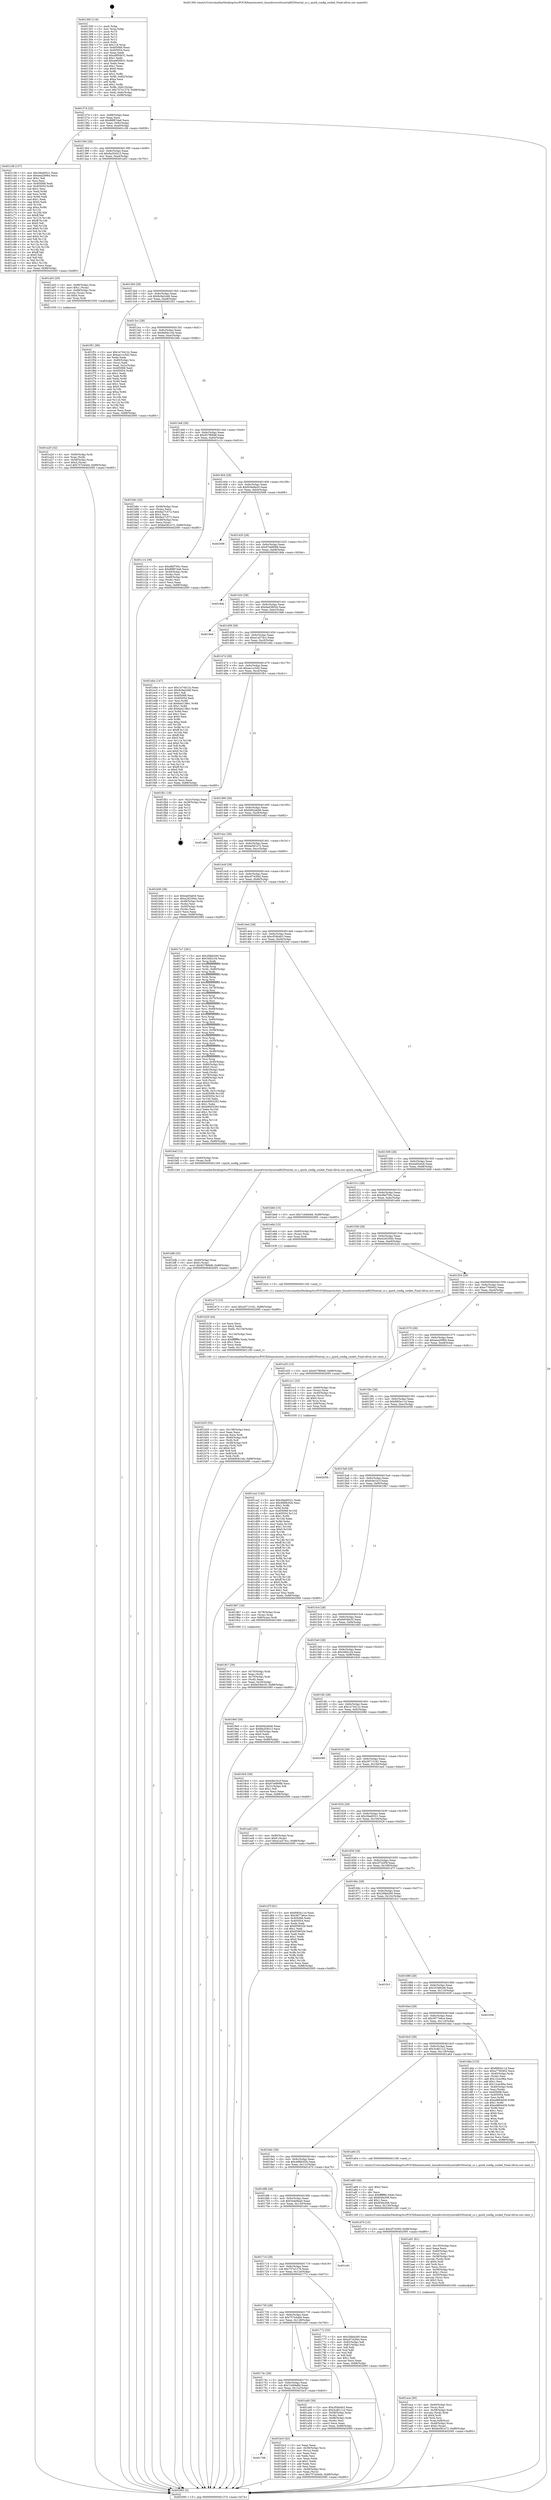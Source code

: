 digraph "0x401300" {
  label = "0x401300 (/mnt/c/Users/mathe/Desktop/tcc/POCII/binaries/extr_linuxdriversttyserial8250serial_cs.c_quirk_config_socket_Final-ollvm.out::main(0))"
  labelloc = "t"
  node[shape=record]

  Entry [label="",width=0.3,height=0.3,shape=circle,fillcolor=black,style=filled]
  "0x401374" [label="{
     0x401374 [32]\l
     | [instrs]\l
     &nbsp;&nbsp;0x401374 \<+6\>: mov -0x88(%rbp),%eax\l
     &nbsp;&nbsp;0x40137a \<+2\>: mov %eax,%ecx\l
     &nbsp;&nbsp;0x40137c \<+6\>: sub $0x88f87da6,%ecx\l
     &nbsp;&nbsp;0x401382 \<+6\>: mov %eax,-0x9c(%rbp)\l
     &nbsp;&nbsp;0x401388 \<+6\>: mov %ecx,-0xa0(%rbp)\l
     &nbsp;&nbsp;0x40138e \<+6\>: je 0000000000401c38 \<main+0x938\>\l
  }"]
  "0x401c38" [label="{
     0x401c38 [137]\l
     | [instrs]\l
     &nbsp;&nbsp;0x401c38 \<+5\>: mov $0x28ad0521,%eax\l
     &nbsp;&nbsp;0x401c3d \<+5\>: mov $0xeea20964,%ecx\l
     &nbsp;&nbsp;0x401c42 \<+2\>: mov $0x1,%dl\l
     &nbsp;&nbsp;0x401c44 \<+2\>: xor %esi,%esi\l
     &nbsp;&nbsp;0x401c46 \<+7\>: mov 0x405068,%edi\l
     &nbsp;&nbsp;0x401c4d \<+8\>: mov 0x405054,%r8d\l
     &nbsp;&nbsp;0x401c55 \<+3\>: sub $0x1,%esi\l
     &nbsp;&nbsp;0x401c58 \<+3\>: mov %edi,%r9d\l
     &nbsp;&nbsp;0x401c5b \<+3\>: add %esi,%r9d\l
     &nbsp;&nbsp;0x401c5e \<+4\>: imul %r9d,%edi\l
     &nbsp;&nbsp;0x401c62 \<+3\>: and $0x1,%edi\l
     &nbsp;&nbsp;0x401c65 \<+3\>: cmp $0x0,%edi\l
     &nbsp;&nbsp;0x401c68 \<+4\>: sete %r10b\l
     &nbsp;&nbsp;0x401c6c \<+4\>: cmp $0xa,%r8d\l
     &nbsp;&nbsp;0x401c70 \<+4\>: setl %r11b\l
     &nbsp;&nbsp;0x401c74 \<+3\>: mov %r10b,%bl\l
     &nbsp;&nbsp;0x401c77 \<+3\>: xor $0xff,%bl\l
     &nbsp;&nbsp;0x401c7a \<+3\>: mov %r11b,%r14b\l
     &nbsp;&nbsp;0x401c7d \<+4\>: xor $0xff,%r14b\l
     &nbsp;&nbsp;0x401c81 \<+3\>: xor $0x0,%dl\l
     &nbsp;&nbsp;0x401c84 \<+3\>: mov %bl,%r15b\l
     &nbsp;&nbsp;0x401c87 \<+4\>: and $0x0,%r15b\l
     &nbsp;&nbsp;0x401c8b \<+3\>: and %dl,%r10b\l
     &nbsp;&nbsp;0x401c8e \<+3\>: mov %r14b,%r12b\l
     &nbsp;&nbsp;0x401c91 \<+4\>: and $0x0,%r12b\l
     &nbsp;&nbsp;0x401c95 \<+3\>: and %dl,%r11b\l
     &nbsp;&nbsp;0x401c98 \<+3\>: or %r10b,%r15b\l
     &nbsp;&nbsp;0x401c9b \<+3\>: or %r11b,%r12b\l
     &nbsp;&nbsp;0x401c9e \<+3\>: xor %r12b,%r15b\l
     &nbsp;&nbsp;0x401ca1 \<+3\>: or %r14b,%bl\l
     &nbsp;&nbsp;0x401ca4 \<+3\>: xor $0xff,%bl\l
     &nbsp;&nbsp;0x401ca7 \<+3\>: or $0x0,%dl\l
     &nbsp;&nbsp;0x401caa \<+2\>: and %dl,%bl\l
     &nbsp;&nbsp;0x401cac \<+3\>: or %bl,%r15b\l
     &nbsp;&nbsp;0x401caf \<+4\>: test $0x1,%r15b\l
     &nbsp;&nbsp;0x401cb3 \<+3\>: cmovne %ecx,%eax\l
     &nbsp;&nbsp;0x401cb6 \<+6\>: mov %eax,-0x88(%rbp)\l
     &nbsp;&nbsp;0x401cbc \<+5\>: jmp 0000000000402095 \<main+0xd95\>\l
  }"]
  "0x401394" [label="{
     0x401394 [28]\l
     | [instrs]\l
     &nbsp;&nbsp;0x401394 \<+5\>: jmp 0000000000401399 \<main+0x99\>\l
     &nbsp;&nbsp;0x401399 \<+6\>: mov -0x9c(%rbp),%eax\l
     &nbsp;&nbsp;0x40139f \<+5\>: sub $0x8a204413,%eax\l
     &nbsp;&nbsp;0x4013a4 \<+6\>: mov %eax,-0xa4(%rbp)\l
     &nbsp;&nbsp;0x4013aa \<+6\>: je 0000000000401a03 \<main+0x703\>\l
  }"]
  Exit [label="",width=0.3,height=0.3,shape=circle,fillcolor=black,style=filled,peripheries=2]
  "0x401a03" [label="{
     0x401a03 [29]\l
     | [instrs]\l
     &nbsp;&nbsp;0x401a03 \<+4\>: mov -0x68(%rbp),%rax\l
     &nbsp;&nbsp;0x401a07 \<+6\>: movl $0x1,(%rax)\l
     &nbsp;&nbsp;0x401a0d \<+4\>: mov -0x68(%rbp),%rax\l
     &nbsp;&nbsp;0x401a11 \<+3\>: movslq (%rax),%rax\l
     &nbsp;&nbsp;0x401a14 \<+4\>: shl $0x4,%rax\l
     &nbsp;&nbsp;0x401a18 \<+3\>: mov %rax,%rdi\l
     &nbsp;&nbsp;0x401a1b \<+5\>: call 0000000000401050 \<malloc@plt\>\l
     | [calls]\l
     &nbsp;&nbsp;0x401050 \{1\} (unknown)\l
  }"]
  "0x4013b0" [label="{
     0x4013b0 [28]\l
     | [instrs]\l
     &nbsp;&nbsp;0x4013b0 \<+5\>: jmp 00000000004013b5 \<main+0xb5\>\l
     &nbsp;&nbsp;0x4013b5 \<+6\>: mov -0x9c(%rbp),%eax\l
     &nbsp;&nbsp;0x4013bb \<+5\>: sub $0x8c9a2448,%eax\l
     &nbsp;&nbsp;0x4013c0 \<+6\>: mov %eax,-0xa8(%rbp)\l
     &nbsp;&nbsp;0x4013c6 \<+6\>: je 0000000000401f51 \<main+0xc51\>\l
  }"]
  "0x401e73" [label="{
     0x401e73 [15]\l
     | [instrs]\l
     &nbsp;&nbsp;0x401e73 \<+10\>: movl $0x26713181,-0x88(%rbp)\l
     &nbsp;&nbsp;0x401e7d \<+5\>: jmp 0000000000402095 \<main+0xd95\>\l
  }"]
  "0x401f51" [label="{
     0x401f51 [96]\l
     | [instrs]\l
     &nbsp;&nbsp;0x401f51 \<+5\>: mov $0x1e74412c,%eax\l
     &nbsp;&nbsp;0x401f56 \<+5\>: mov $0xae1cc5d2,%ecx\l
     &nbsp;&nbsp;0x401f5b \<+2\>: xor %edx,%edx\l
     &nbsp;&nbsp;0x401f5d \<+4\>: mov -0x80(%rbp),%rsi\l
     &nbsp;&nbsp;0x401f61 \<+2\>: mov (%rsi),%edi\l
     &nbsp;&nbsp;0x401f63 \<+3\>: mov %edi,-0x2c(%rbp)\l
     &nbsp;&nbsp;0x401f66 \<+7\>: mov 0x405068,%edi\l
     &nbsp;&nbsp;0x401f6d \<+8\>: mov 0x405054,%r8d\l
     &nbsp;&nbsp;0x401f75 \<+3\>: sub $0x1,%edx\l
     &nbsp;&nbsp;0x401f78 \<+3\>: mov %edi,%r9d\l
     &nbsp;&nbsp;0x401f7b \<+3\>: add %edx,%r9d\l
     &nbsp;&nbsp;0x401f7e \<+4\>: imul %r9d,%edi\l
     &nbsp;&nbsp;0x401f82 \<+3\>: and $0x1,%edi\l
     &nbsp;&nbsp;0x401f85 \<+3\>: cmp $0x0,%edi\l
     &nbsp;&nbsp;0x401f88 \<+4\>: sete %r10b\l
     &nbsp;&nbsp;0x401f8c \<+4\>: cmp $0xa,%r8d\l
     &nbsp;&nbsp;0x401f90 \<+4\>: setl %r11b\l
     &nbsp;&nbsp;0x401f94 \<+3\>: mov %r10b,%bl\l
     &nbsp;&nbsp;0x401f97 \<+3\>: and %r11b,%bl\l
     &nbsp;&nbsp;0x401f9a \<+3\>: xor %r11b,%r10b\l
     &nbsp;&nbsp;0x401f9d \<+3\>: or %r10b,%bl\l
     &nbsp;&nbsp;0x401fa0 \<+3\>: test $0x1,%bl\l
     &nbsp;&nbsp;0x401fa3 \<+3\>: cmovne %ecx,%eax\l
     &nbsp;&nbsp;0x401fa6 \<+6\>: mov %eax,-0x88(%rbp)\l
     &nbsp;&nbsp;0x401fac \<+5\>: jmp 0000000000402095 \<main+0xd95\>\l
  }"]
  "0x4013cc" [label="{
     0x4013cc [28]\l
     | [instrs]\l
     &nbsp;&nbsp;0x4013cc \<+5\>: jmp 00000000004013d1 \<main+0xd1\>\l
     &nbsp;&nbsp;0x4013d1 \<+6\>: mov -0x9c(%rbp),%eax\l
     &nbsp;&nbsp;0x4013d7 \<+5\>: sub $0x8d04c1eb,%eax\l
     &nbsp;&nbsp;0x4013dc \<+6\>: mov %eax,-0xac(%rbp)\l
     &nbsp;&nbsp;0x4013e2 \<+6\>: je 0000000000401b8c \<main+0x88c\>\l
  }"]
  "0x401ce2" [label="{
     0x401ce2 [142]\l
     | [instrs]\l
     &nbsp;&nbsp;0x401ce2 \<+5\>: mov $0x28ad0521,%edx\l
     &nbsp;&nbsp;0x401ce7 \<+5\>: mov $0x4688c02b,%esi\l
     &nbsp;&nbsp;0x401cec \<+3\>: mov $0x1,%r8b\l
     &nbsp;&nbsp;0x401cef \<+3\>: xor %r9d,%r9d\l
     &nbsp;&nbsp;0x401cf2 \<+8\>: mov 0x405068,%r10d\l
     &nbsp;&nbsp;0x401cfa \<+8\>: mov 0x405054,%r11d\l
     &nbsp;&nbsp;0x401d02 \<+4\>: sub $0x1,%r9d\l
     &nbsp;&nbsp;0x401d06 \<+3\>: mov %r10d,%ebx\l
     &nbsp;&nbsp;0x401d09 \<+3\>: add %r9d,%ebx\l
     &nbsp;&nbsp;0x401d0c \<+4\>: imul %ebx,%r10d\l
     &nbsp;&nbsp;0x401d10 \<+4\>: and $0x1,%r10d\l
     &nbsp;&nbsp;0x401d14 \<+4\>: cmp $0x0,%r10d\l
     &nbsp;&nbsp;0x401d18 \<+4\>: sete %r14b\l
     &nbsp;&nbsp;0x401d1c \<+4\>: cmp $0xa,%r11d\l
     &nbsp;&nbsp;0x401d20 \<+4\>: setl %r15b\l
     &nbsp;&nbsp;0x401d24 \<+3\>: mov %r14b,%r12b\l
     &nbsp;&nbsp;0x401d27 \<+4\>: xor $0xff,%r12b\l
     &nbsp;&nbsp;0x401d2b \<+3\>: mov %r15b,%r13b\l
     &nbsp;&nbsp;0x401d2e \<+4\>: xor $0xff,%r13b\l
     &nbsp;&nbsp;0x401d32 \<+4\>: xor $0x0,%r8b\l
     &nbsp;&nbsp;0x401d36 \<+3\>: mov %r12b,%al\l
     &nbsp;&nbsp;0x401d39 \<+2\>: and $0x0,%al\l
     &nbsp;&nbsp;0x401d3b \<+3\>: and %r8b,%r14b\l
     &nbsp;&nbsp;0x401d3e \<+3\>: mov %r13b,%cl\l
     &nbsp;&nbsp;0x401d41 \<+3\>: and $0x0,%cl\l
     &nbsp;&nbsp;0x401d44 \<+3\>: and %r8b,%r15b\l
     &nbsp;&nbsp;0x401d47 \<+3\>: or %r14b,%al\l
     &nbsp;&nbsp;0x401d4a \<+3\>: or %r15b,%cl\l
     &nbsp;&nbsp;0x401d4d \<+2\>: xor %cl,%al\l
     &nbsp;&nbsp;0x401d4f \<+3\>: or %r13b,%r12b\l
     &nbsp;&nbsp;0x401d52 \<+4\>: xor $0xff,%r12b\l
     &nbsp;&nbsp;0x401d56 \<+4\>: or $0x0,%r8b\l
     &nbsp;&nbsp;0x401d5a \<+3\>: and %r8b,%r12b\l
     &nbsp;&nbsp;0x401d5d \<+3\>: or %r12b,%al\l
     &nbsp;&nbsp;0x401d60 \<+2\>: test $0x1,%al\l
     &nbsp;&nbsp;0x401d62 \<+3\>: cmovne %esi,%edx\l
     &nbsp;&nbsp;0x401d65 \<+6\>: mov %edx,-0x88(%rbp)\l
     &nbsp;&nbsp;0x401d6b \<+5\>: jmp 0000000000402095 \<main+0xd95\>\l
  }"]
  "0x401b8c" [label="{
     0x401b8c [42]\l
     | [instrs]\l
     &nbsp;&nbsp;0x401b8c \<+4\>: mov -0x48(%rbp),%rax\l
     &nbsp;&nbsp;0x401b90 \<+2\>: mov (%rax),%ecx\l
     &nbsp;&nbsp;0x401b92 \<+6\>: sub $0x8a27c572,%ecx\l
     &nbsp;&nbsp;0x401b98 \<+3\>: add $0x1,%ecx\l
     &nbsp;&nbsp;0x401b9b \<+6\>: add $0x8a27c572,%ecx\l
     &nbsp;&nbsp;0x401ba1 \<+4\>: mov -0x48(%rbp),%rax\l
     &nbsp;&nbsp;0x401ba5 \<+2\>: mov %ecx,(%rax)\l
     &nbsp;&nbsp;0x401ba7 \<+10\>: movl $0xbe581e72,-0x88(%rbp)\l
     &nbsp;&nbsp;0x401bb1 \<+5\>: jmp 0000000000402095 \<main+0xd95\>\l
  }"]
  "0x4013e8" [label="{
     0x4013e8 [28]\l
     | [instrs]\l
     &nbsp;&nbsp;0x4013e8 \<+5\>: jmp 00000000004013ed \<main+0xed\>\l
     &nbsp;&nbsp;0x4013ed \<+6\>: mov -0x9c(%rbp),%eax\l
     &nbsp;&nbsp;0x4013f3 \<+5\>: sub $0x927f68d8,%eax\l
     &nbsp;&nbsp;0x4013f8 \<+6\>: mov %eax,-0xb0(%rbp)\l
     &nbsp;&nbsp;0x4013fe \<+6\>: je 0000000000401c14 \<main+0x914\>\l
  }"]
  "0x401bfb" [label="{
     0x401bfb [25]\l
     | [instrs]\l
     &nbsp;&nbsp;0x401bfb \<+4\>: mov -0x40(%rbp),%rax\l
     &nbsp;&nbsp;0x401bff \<+6\>: movl $0x0,(%rax)\l
     &nbsp;&nbsp;0x401c05 \<+10\>: movl $0x927f68d8,-0x88(%rbp)\l
     &nbsp;&nbsp;0x401c0f \<+5\>: jmp 0000000000402095 \<main+0xd95\>\l
  }"]
  "0x401c14" [label="{
     0x401c14 [36]\l
     | [instrs]\l
     &nbsp;&nbsp;0x401c14 \<+5\>: mov $0xdfef700c,%eax\l
     &nbsp;&nbsp;0x401c19 \<+5\>: mov $0x88f87da6,%ecx\l
     &nbsp;&nbsp;0x401c1e \<+4\>: mov -0x40(%rbp),%rdx\l
     &nbsp;&nbsp;0x401c22 \<+2\>: mov (%rdx),%esi\l
     &nbsp;&nbsp;0x401c24 \<+4\>: mov -0x68(%rbp),%rdx\l
     &nbsp;&nbsp;0x401c28 \<+2\>: cmp (%rdx),%esi\l
     &nbsp;&nbsp;0x401c2a \<+3\>: cmovl %ecx,%eax\l
     &nbsp;&nbsp;0x401c2d \<+6\>: mov %eax,-0x88(%rbp)\l
     &nbsp;&nbsp;0x401c33 \<+5\>: jmp 0000000000402095 \<main+0xd95\>\l
  }"]
  "0x401404" [label="{
     0x401404 [28]\l
     | [instrs]\l
     &nbsp;&nbsp;0x401404 \<+5\>: jmp 0000000000401409 \<main+0x109\>\l
     &nbsp;&nbsp;0x401409 \<+6\>: mov -0x9c(%rbp),%eax\l
     &nbsp;&nbsp;0x40140f \<+5\>: sub $0x934e8a20,%eax\l
     &nbsp;&nbsp;0x401414 \<+6\>: mov %eax,-0xb4(%rbp)\l
     &nbsp;&nbsp;0x40141a \<+6\>: je 0000000000402008 \<main+0xd08\>\l
  }"]
  "0x401768" [label="{
     0x401768\l
  }", style=dashed]
  "0x402008" [label="{
     0x402008\l
  }", style=dashed]
  "0x401420" [label="{
     0x401420 [28]\l
     | [instrs]\l
     &nbsp;&nbsp;0x401420 \<+5\>: jmp 0000000000401425 \<main+0x125\>\l
     &nbsp;&nbsp;0x401425 \<+6\>: mov -0x9c(%rbp),%eax\l
     &nbsp;&nbsp;0x40142b \<+5\>: sub $0x97e68088,%eax\l
     &nbsp;&nbsp;0x401430 \<+6\>: mov %eax,-0xb8(%rbp)\l
     &nbsp;&nbsp;0x401436 \<+6\>: je 00000000004018de \<main+0x5de\>\l
  }"]
  "0x401bc5" [label="{
     0x401bc5 [42]\l
     | [instrs]\l
     &nbsp;&nbsp;0x401bc5 \<+2\>: xor %eax,%eax\l
     &nbsp;&nbsp;0x401bc7 \<+4\>: mov -0x58(%rbp),%rcx\l
     &nbsp;&nbsp;0x401bcb \<+2\>: mov (%rcx),%edx\l
     &nbsp;&nbsp;0x401bcd \<+2\>: mov %eax,%esi\l
     &nbsp;&nbsp;0x401bcf \<+2\>: sub %edx,%esi\l
     &nbsp;&nbsp;0x401bd1 \<+2\>: mov %eax,%edx\l
     &nbsp;&nbsp;0x401bd3 \<+3\>: sub $0x1,%edx\l
     &nbsp;&nbsp;0x401bd6 \<+2\>: add %edx,%esi\l
     &nbsp;&nbsp;0x401bd8 \<+2\>: sub %esi,%eax\l
     &nbsp;&nbsp;0x401bda \<+4\>: mov -0x58(%rbp),%rcx\l
     &nbsp;&nbsp;0x401bde \<+2\>: mov %eax,(%rcx)\l
     &nbsp;&nbsp;0x401be0 \<+10\>: movl $0x757e44d4,-0x88(%rbp)\l
     &nbsp;&nbsp;0x401bea \<+5\>: jmp 0000000000402095 \<main+0xd95\>\l
  }"]
  "0x4018de" [label="{
     0x4018de\l
  }", style=dashed]
  "0x40143c" [label="{
     0x40143c [28]\l
     | [instrs]\l
     &nbsp;&nbsp;0x40143c \<+5\>: jmp 0000000000401441 \<main+0x141\>\l
     &nbsp;&nbsp;0x401441 \<+6\>: mov -0x9c(%rbp),%eax\l
     &nbsp;&nbsp;0x401447 \<+5\>: sub $0x9ad3802b,%eax\l
     &nbsp;&nbsp;0x40144c \<+6\>: mov %eax,-0xbc(%rbp)\l
     &nbsp;&nbsp;0x401452 \<+6\>: je 00000000004019a8 \<main+0x6a8\>\l
  }"]
  "0x401b55" [label="{
     0x401b55 [55]\l
     | [instrs]\l
     &nbsp;&nbsp;0x401b55 \<+6\>: mov -0x138(%rbp),%ecx\l
     &nbsp;&nbsp;0x401b5b \<+3\>: imul %eax,%ecx\l
     &nbsp;&nbsp;0x401b5e \<+3\>: movslq %ecx,%rdi\l
     &nbsp;&nbsp;0x401b61 \<+4\>: mov -0x60(%rbp),%r8\l
     &nbsp;&nbsp;0x401b65 \<+3\>: mov (%r8),%r8\l
     &nbsp;&nbsp;0x401b68 \<+4\>: mov -0x58(%rbp),%r9\l
     &nbsp;&nbsp;0x401b6c \<+3\>: movslq (%r9),%r9\l
     &nbsp;&nbsp;0x401b6f \<+4\>: shl $0x4,%r9\l
     &nbsp;&nbsp;0x401b73 \<+3\>: add %r9,%r8\l
     &nbsp;&nbsp;0x401b76 \<+4\>: mov 0x8(%r8),%r8\l
     &nbsp;&nbsp;0x401b7a \<+3\>: mov %rdi,(%r8)\l
     &nbsp;&nbsp;0x401b7d \<+10\>: movl $0x8d04c1eb,-0x88(%rbp)\l
     &nbsp;&nbsp;0x401b87 \<+5\>: jmp 0000000000402095 \<main+0xd95\>\l
  }"]
  "0x4019a8" [label="{
     0x4019a8\l
  }", style=dashed]
  "0x401458" [label="{
     0x401458 [28]\l
     | [instrs]\l
     &nbsp;&nbsp;0x401458 \<+5\>: jmp 000000000040145d \<main+0x15d\>\l
     &nbsp;&nbsp;0x40145d \<+6\>: mov -0x9c(%rbp),%eax\l
     &nbsp;&nbsp;0x401463 \<+5\>: sub $0xa1a574cc,%eax\l
     &nbsp;&nbsp;0x401468 \<+6\>: mov %eax,-0xc0(%rbp)\l
     &nbsp;&nbsp;0x40146e \<+6\>: je 0000000000401ebe \<main+0xbbe\>\l
  }"]
  "0x401b29" [label="{
     0x401b29 [44]\l
     | [instrs]\l
     &nbsp;&nbsp;0x401b29 \<+2\>: xor %ecx,%ecx\l
     &nbsp;&nbsp;0x401b2b \<+5\>: mov $0x2,%edx\l
     &nbsp;&nbsp;0x401b30 \<+6\>: mov %edx,-0x134(%rbp)\l
     &nbsp;&nbsp;0x401b36 \<+1\>: cltd\l
     &nbsp;&nbsp;0x401b37 \<+6\>: mov -0x134(%rbp),%esi\l
     &nbsp;&nbsp;0x401b3d \<+2\>: idiv %esi\l
     &nbsp;&nbsp;0x401b3f \<+6\>: imul $0xfffffffe,%edx,%edx\l
     &nbsp;&nbsp;0x401b45 \<+3\>: sub $0x1,%ecx\l
     &nbsp;&nbsp;0x401b48 \<+2\>: sub %ecx,%edx\l
     &nbsp;&nbsp;0x401b4a \<+6\>: mov %edx,-0x138(%rbp)\l
     &nbsp;&nbsp;0x401b50 \<+5\>: call 0000000000401160 \<next_i\>\l
     | [calls]\l
     &nbsp;&nbsp;0x401160 \{1\} (/mnt/c/Users/mathe/Desktop/tcc/POCII/binaries/extr_linuxdriversttyserial8250serial_cs.c_quirk_config_socket_Final-ollvm.out::next_i)\l
  }"]
  "0x401ebe" [label="{
     0x401ebe [147]\l
     | [instrs]\l
     &nbsp;&nbsp;0x401ebe \<+5\>: mov $0x1e74412c,%eax\l
     &nbsp;&nbsp;0x401ec3 \<+5\>: mov $0x8c9a2448,%ecx\l
     &nbsp;&nbsp;0x401ec8 \<+2\>: mov $0x1,%dl\l
     &nbsp;&nbsp;0x401eca \<+7\>: mov 0x405068,%esi\l
     &nbsp;&nbsp;0x401ed1 \<+7\>: mov 0x405054,%edi\l
     &nbsp;&nbsp;0x401ed8 \<+3\>: mov %esi,%r8d\l
     &nbsp;&nbsp;0x401edb \<+7\>: sub $0x6a4138e1,%r8d\l
     &nbsp;&nbsp;0x401ee2 \<+4\>: sub $0x1,%r8d\l
     &nbsp;&nbsp;0x401ee6 \<+7\>: add $0x6a4138e1,%r8d\l
     &nbsp;&nbsp;0x401eed \<+4\>: imul %r8d,%esi\l
     &nbsp;&nbsp;0x401ef1 \<+3\>: and $0x1,%esi\l
     &nbsp;&nbsp;0x401ef4 \<+3\>: cmp $0x0,%esi\l
     &nbsp;&nbsp;0x401ef7 \<+4\>: sete %r9b\l
     &nbsp;&nbsp;0x401efb \<+3\>: cmp $0xa,%edi\l
     &nbsp;&nbsp;0x401efe \<+4\>: setl %r10b\l
     &nbsp;&nbsp;0x401f02 \<+3\>: mov %r9b,%r11b\l
     &nbsp;&nbsp;0x401f05 \<+4\>: xor $0xff,%r11b\l
     &nbsp;&nbsp;0x401f09 \<+3\>: mov %r10b,%bl\l
     &nbsp;&nbsp;0x401f0c \<+3\>: xor $0xff,%bl\l
     &nbsp;&nbsp;0x401f0f \<+3\>: xor $0x0,%dl\l
     &nbsp;&nbsp;0x401f12 \<+3\>: mov %r11b,%r14b\l
     &nbsp;&nbsp;0x401f15 \<+4\>: and $0x0,%r14b\l
     &nbsp;&nbsp;0x401f19 \<+3\>: and %dl,%r9b\l
     &nbsp;&nbsp;0x401f1c \<+3\>: mov %bl,%r15b\l
     &nbsp;&nbsp;0x401f1f \<+4\>: and $0x0,%r15b\l
     &nbsp;&nbsp;0x401f23 \<+3\>: and %dl,%r10b\l
     &nbsp;&nbsp;0x401f26 \<+3\>: or %r9b,%r14b\l
     &nbsp;&nbsp;0x401f29 \<+3\>: or %r10b,%r15b\l
     &nbsp;&nbsp;0x401f2c \<+3\>: xor %r15b,%r14b\l
     &nbsp;&nbsp;0x401f2f \<+3\>: or %bl,%r11b\l
     &nbsp;&nbsp;0x401f32 \<+4\>: xor $0xff,%r11b\l
     &nbsp;&nbsp;0x401f36 \<+3\>: or $0x0,%dl\l
     &nbsp;&nbsp;0x401f39 \<+3\>: and %dl,%r11b\l
     &nbsp;&nbsp;0x401f3c \<+3\>: or %r11b,%r14b\l
     &nbsp;&nbsp;0x401f3f \<+4\>: test $0x1,%r14b\l
     &nbsp;&nbsp;0x401f43 \<+3\>: cmovne %ecx,%eax\l
     &nbsp;&nbsp;0x401f46 \<+6\>: mov %eax,-0x88(%rbp)\l
     &nbsp;&nbsp;0x401f4c \<+5\>: jmp 0000000000402095 \<main+0xd95\>\l
  }"]
  "0x401474" [label="{
     0x401474 [28]\l
     | [instrs]\l
     &nbsp;&nbsp;0x401474 \<+5\>: jmp 0000000000401479 \<main+0x179\>\l
     &nbsp;&nbsp;0x401479 \<+6\>: mov -0x9c(%rbp),%eax\l
     &nbsp;&nbsp;0x40147f \<+5\>: sub $0xae1cc5d2,%eax\l
     &nbsp;&nbsp;0x401484 \<+6\>: mov %eax,-0xc4(%rbp)\l
     &nbsp;&nbsp;0x40148a \<+6\>: je 0000000000401fb1 \<main+0xcb1\>\l
  }"]
  "0x401ace" [label="{
     0x401ace [50]\l
     | [instrs]\l
     &nbsp;&nbsp;0x401ace \<+4\>: mov -0x60(%rbp),%rsi\l
     &nbsp;&nbsp;0x401ad2 \<+3\>: mov (%rsi),%rsi\l
     &nbsp;&nbsp;0x401ad5 \<+4\>: mov -0x58(%rbp),%rdi\l
     &nbsp;&nbsp;0x401ad9 \<+3\>: movslq (%rdi),%rdi\l
     &nbsp;&nbsp;0x401adc \<+4\>: shl $0x4,%rdi\l
     &nbsp;&nbsp;0x401ae0 \<+3\>: add %rdi,%rsi\l
     &nbsp;&nbsp;0x401ae3 \<+4\>: mov %rax,0x8(%rsi)\l
     &nbsp;&nbsp;0x401ae7 \<+4\>: mov -0x48(%rbp),%rax\l
     &nbsp;&nbsp;0x401aeb \<+6\>: movl $0x0,(%rax)\l
     &nbsp;&nbsp;0x401af1 \<+10\>: movl $0xbe581e72,-0x88(%rbp)\l
     &nbsp;&nbsp;0x401afb \<+5\>: jmp 0000000000402095 \<main+0xd95\>\l
  }"]
  "0x401fb1" [label="{
     0x401fb1 [18]\l
     | [instrs]\l
     &nbsp;&nbsp;0x401fb1 \<+3\>: mov -0x2c(%rbp),%eax\l
     &nbsp;&nbsp;0x401fb4 \<+4\>: lea -0x28(%rbp),%rsp\l
     &nbsp;&nbsp;0x401fb8 \<+1\>: pop %rbx\l
     &nbsp;&nbsp;0x401fb9 \<+2\>: pop %r12\l
     &nbsp;&nbsp;0x401fbb \<+2\>: pop %r13\l
     &nbsp;&nbsp;0x401fbd \<+2\>: pop %r14\l
     &nbsp;&nbsp;0x401fbf \<+2\>: pop %r15\l
     &nbsp;&nbsp;0x401fc1 \<+1\>: pop %rbp\l
     &nbsp;&nbsp;0x401fc2 \<+1\>: ret\l
  }"]
  "0x401490" [label="{
     0x401490 [28]\l
     | [instrs]\l
     &nbsp;&nbsp;0x401490 \<+5\>: jmp 0000000000401495 \<main+0x195\>\l
     &nbsp;&nbsp;0x401495 \<+6\>: mov -0x9c(%rbp),%eax\l
     &nbsp;&nbsp;0x40149b \<+5\>: sub $0xb942a646,%eax\l
     &nbsp;&nbsp;0x4014a0 \<+6\>: mov %eax,-0xc8(%rbp)\l
     &nbsp;&nbsp;0x4014a6 \<+6\>: je 0000000000401e82 \<main+0xb82\>\l
  }"]
  "0x401a91" [label="{
     0x401a91 [61]\l
     | [instrs]\l
     &nbsp;&nbsp;0x401a91 \<+6\>: mov -0x130(%rbp),%ecx\l
     &nbsp;&nbsp;0x401a97 \<+3\>: imul %eax,%ecx\l
     &nbsp;&nbsp;0x401a9a \<+4\>: mov -0x60(%rbp),%rsi\l
     &nbsp;&nbsp;0x401a9e \<+3\>: mov (%rsi),%rsi\l
     &nbsp;&nbsp;0x401aa1 \<+4\>: mov -0x58(%rbp),%rdi\l
     &nbsp;&nbsp;0x401aa5 \<+3\>: movslq (%rdi),%rdi\l
     &nbsp;&nbsp;0x401aa8 \<+4\>: shl $0x4,%rdi\l
     &nbsp;&nbsp;0x401aac \<+3\>: add %rdi,%rsi\l
     &nbsp;&nbsp;0x401aaf \<+2\>: mov %ecx,(%rsi)\l
     &nbsp;&nbsp;0x401ab1 \<+4\>: mov -0x50(%rbp),%rsi\l
     &nbsp;&nbsp;0x401ab5 \<+6\>: movl $0x1,(%rsi)\l
     &nbsp;&nbsp;0x401abb \<+4\>: mov -0x50(%rbp),%rsi\l
     &nbsp;&nbsp;0x401abf \<+3\>: movslq (%rsi),%rsi\l
     &nbsp;&nbsp;0x401ac2 \<+4\>: shl $0x3,%rsi\l
     &nbsp;&nbsp;0x401ac6 \<+3\>: mov %rsi,%rdi\l
     &nbsp;&nbsp;0x401ac9 \<+5\>: call 0000000000401050 \<malloc@plt\>\l
     | [calls]\l
     &nbsp;&nbsp;0x401050 \{1\} (unknown)\l
  }"]
  "0x401e82" [label="{
     0x401e82\l
  }", style=dashed]
  "0x4014ac" [label="{
     0x4014ac [28]\l
     | [instrs]\l
     &nbsp;&nbsp;0x4014ac \<+5\>: jmp 00000000004014b1 \<main+0x1b1\>\l
     &nbsp;&nbsp;0x4014b1 \<+6\>: mov -0x9c(%rbp),%eax\l
     &nbsp;&nbsp;0x4014b7 \<+5\>: sub $0xbe581e72,%eax\l
     &nbsp;&nbsp;0x4014bc \<+6\>: mov %eax,-0xcc(%rbp)\l
     &nbsp;&nbsp;0x4014c2 \<+6\>: je 0000000000401b00 \<main+0x800\>\l
  }"]
  "0x401a69" [label="{
     0x401a69 [40]\l
     | [instrs]\l
     &nbsp;&nbsp;0x401a69 \<+5\>: mov $0x2,%ecx\l
     &nbsp;&nbsp;0x401a6e \<+1\>: cltd\l
     &nbsp;&nbsp;0x401a6f \<+2\>: idiv %ecx\l
     &nbsp;&nbsp;0x401a71 \<+6\>: imul $0xfffffffe,%edx,%ecx\l
     &nbsp;&nbsp;0x401a77 \<+6\>: sub $0x830a308,%ecx\l
     &nbsp;&nbsp;0x401a7d \<+3\>: add $0x1,%ecx\l
     &nbsp;&nbsp;0x401a80 \<+6\>: add $0x830a308,%ecx\l
     &nbsp;&nbsp;0x401a86 \<+6\>: mov %ecx,-0x130(%rbp)\l
     &nbsp;&nbsp;0x401a8c \<+5\>: call 0000000000401160 \<next_i\>\l
     | [calls]\l
     &nbsp;&nbsp;0x401160 \{1\} (/mnt/c/Users/mathe/Desktop/tcc/POCII/binaries/extr_linuxdriversttyserial8250serial_cs.c_quirk_config_socket_Final-ollvm.out::next_i)\l
  }"]
  "0x401b00" [label="{
     0x401b00 [36]\l
     | [instrs]\l
     &nbsp;&nbsp;0x401b00 \<+5\>: mov $0xda93afc6,%eax\l
     &nbsp;&nbsp;0x401b05 \<+5\>: mov $0xe2d230dc,%ecx\l
     &nbsp;&nbsp;0x401b0a \<+4\>: mov -0x48(%rbp),%rdx\l
     &nbsp;&nbsp;0x401b0e \<+2\>: mov (%rdx),%esi\l
     &nbsp;&nbsp;0x401b10 \<+4\>: mov -0x50(%rbp),%rdx\l
     &nbsp;&nbsp;0x401b14 \<+2\>: cmp (%rdx),%esi\l
     &nbsp;&nbsp;0x401b16 \<+3\>: cmovl %ecx,%eax\l
     &nbsp;&nbsp;0x401b19 \<+6\>: mov %eax,-0x88(%rbp)\l
     &nbsp;&nbsp;0x401b1f \<+5\>: jmp 0000000000402095 \<main+0xd95\>\l
  }"]
  "0x4014c8" [label="{
     0x4014c8 [28]\l
     | [instrs]\l
     &nbsp;&nbsp;0x4014c8 \<+5\>: jmp 00000000004014cd \<main+0x1cd\>\l
     &nbsp;&nbsp;0x4014cd \<+6\>: mov -0x9c(%rbp),%eax\l
     &nbsp;&nbsp;0x4014d3 \<+5\>: sub $0xc6742f44,%eax\l
     &nbsp;&nbsp;0x4014d8 \<+6\>: mov %eax,-0xd0(%rbp)\l
     &nbsp;&nbsp;0x4014de \<+6\>: je 00000000004017a7 \<main+0x4a7\>\l
  }"]
  "0x40174c" [label="{
     0x40174c [28]\l
     | [instrs]\l
     &nbsp;&nbsp;0x40174c \<+5\>: jmp 0000000000401751 \<main+0x451\>\l
     &nbsp;&nbsp;0x401751 \<+6\>: mov -0x9c(%rbp),%eax\l
     &nbsp;&nbsp;0x401757 \<+5\>: sub $0x7cd49e8d,%eax\l
     &nbsp;&nbsp;0x40175c \<+6\>: mov %eax,-0x12c(%rbp)\l
     &nbsp;&nbsp;0x401762 \<+6\>: je 0000000000401bc5 \<main+0x8c5\>\l
  }"]
  "0x4017a7" [label="{
     0x4017a7 [281]\l
     | [instrs]\l
     &nbsp;&nbsp;0x4017a7 \<+5\>: mov $0x2fdbb260,%eax\l
     &nbsp;&nbsp;0x4017ac \<+5\>: mov $0x3482c34,%ecx\l
     &nbsp;&nbsp;0x4017b1 \<+3\>: mov %rsp,%rdx\l
     &nbsp;&nbsp;0x4017b4 \<+4\>: add $0xfffffffffffffff0,%rdx\l
     &nbsp;&nbsp;0x4017b8 \<+3\>: mov %rdx,%rsp\l
     &nbsp;&nbsp;0x4017bb \<+4\>: mov %rdx,-0x80(%rbp)\l
     &nbsp;&nbsp;0x4017bf \<+3\>: mov %rsp,%rdx\l
     &nbsp;&nbsp;0x4017c2 \<+4\>: add $0xfffffffffffffff0,%rdx\l
     &nbsp;&nbsp;0x4017c6 \<+3\>: mov %rdx,%rsp\l
     &nbsp;&nbsp;0x4017c9 \<+3\>: mov %rsp,%rsi\l
     &nbsp;&nbsp;0x4017cc \<+4\>: add $0xfffffffffffffff0,%rsi\l
     &nbsp;&nbsp;0x4017d0 \<+3\>: mov %rsi,%rsp\l
     &nbsp;&nbsp;0x4017d3 \<+4\>: mov %rsi,-0x78(%rbp)\l
     &nbsp;&nbsp;0x4017d7 \<+3\>: mov %rsp,%rsi\l
     &nbsp;&nbsp;0x4017da \<+4\>: add $0xfffffffffffffff0,%rsi\l
     &nbsp;&nbsp;0x4017de \<+3\>: mov %rsi,%rsp\l
     &nbsp;&nbsp;0x4017e1 \<+4\>: mov %rsi,-0x70(%rbp)\l
     &nbsp;&nbsp;0x4017e5 \<+3\>: mov %rsp,%rsi\l
     &nbsp;&nbsp;0x4017e8 \<+4\>: add $0xfffffffffffffff0,%rsi\l
     &nbsp;&nbsp;0x4017ec \<+3\>: mov %rsi,%rsp\l
     &nbsp;&nbsp;0x4017ef \<+4\>: mov %rsi,-0x68(%rbp)\l
     &nbsp;&nbsp;0x4017f3 \<+3\>: mov %rsp,%rsi\l
     &nbsp;&nbsp;0x4017f6 \<+4\>: add $0xfffffffffffffff0,%rsi\l
     &nbsp;&nbsp;0x4017fa \<+3\>: mov %rsi,%rsp\l
     &nbsp;&nbsp;0x4017fd \<+4\>: mov %rsi,-0x60(%rbp)\l
     &nbsp;&nbsp;0x401801 \<+3\>: mov %rsp,%rsi\l
     &nbsp;&nbsp;0x401804 \<+4\>: add $0xfffffffffffffff0,%rsi\l
     &nbsp;&nbsp;0x401808 \<+3\>: mov %rsi,%rsp\l
     &nbsp;&nbsp;0x40180b \<+4\>: mov %rsi,-0x58(%rbp)\l
     &nbsp;&nbsp;0x40180f \<+3\>: mov %rsp,%rsi\l
     &nbsp;&nbsp;0x401812 \<+4\>: add $0xfffffffffffffff0,%rsi\l
     &nbsp;&nbsp;0x401816 \<+3\>: mov %rsi,%rsp\l
     &nbsp;&nbsp;0x401819 \<+4\>: mov %rsi,-0x50(%rbp)\l
     &nbsp;&nbsp;0x40181d \<+3\>: mov %rsp,%rsi\l
     &nbsp;&nbsp;0x401820 \<+4\>: add $0xfffffffffffffff0,%rsi\l
     &nbsp;&nbsp;0x401824 \<+3\>: mov %rsi,%rsp\l
     &nbsp;&nbsp;0x401827 \<+4\>: mov %rsi,-0x48(%rbp)\l
     &nbsp;&nbsp;0x40182b \<+3\>: mov %rsp,%rsi\l
     &nbsp;&nbsp;0x40182e \<+4\>: add $0xfffffffffffffff0,%rsi\l
     &nbsp;&nbsp;0x401832 \<+3\>: mov %rsi,%rsp\l
     &nbsp;&nbsp;0x401835 \<+4\>: mov %rsi,-0x40(%rbp)\l
     &nbsp;&nbsp;0x401839 \<+4\>: mov -0x80(%rbp),%rsi\l
     &nbsp;&nbsp;0x40183d \<+6\>: movl $0x0,(%rsi)\l
     &nbsp;&nbsp;0x401843 \<+6\>: mov -0x8c(%rbp),%edi\l
     &nbsp;&nbsp;0x401849 \<+2\>: mov %edi,(%rdx)\l
     &nbsp;&nbsp;0x40184b \<+4\>: mov -0x78(%rbp),%rsi\l
     &nbsp;&nbsp;0x40184f \<+7\>: mov -0x98(%rbp),%r8\l
     &nbsp;&nbsp;0x401856 \<+3\>: mov %r8,(%rsi)\l
     &nbsp;&nbsp;0x401859 \<+3\>: cmpl $0x2,(%rdx)\l
     &nbsp;&nbsp;0x40185c \<+4\>: setne %r9b\l
     &nbsp;&nbsp;0x401860 \<+4\>: and $0x1,%r9b\l
     &nbsp;&nbsp;0x401864 \<+4\>: mov %r9b,-0x31(%rbp)\l
     &nbsp;&nbsp;0x401868 \<+8\>: mov 0x405068,%r10d\l
     &nbsp;&nbsp;0x401870 \<+8\>: mov 0x405054,%r11d\l
     &nbsp;&nbsp;0x401878 \<+3\>: mov %r10d,%ebx\l
     &nbsp;&nbsp;0x40187b \<+6\>: add $0xb9003283,%ebx\l
     &nbsp;&nbsp;0x401881 \<+3\>: sub $0x1,%ebx\l
     &nbsp;&nbsp;0x401884 \<+6\>: sub $0xb9003283,%ebx\l
     &nbsp;&nbsp;0x40188a \<+4\>: imul %ebx,%r10d\l
     &nbsp;&nbsp;0x40188e \<+4\>: and $0x1,%r10d\l
     &nbsp;&nbsp;0x401892 \<+4\>: cmp $0x0,%r10d\l
     &nbsp;&nbsp;0x401896 \<+4\>: sete %r9b\l
     &nbsp;&nbsp;0x40189a \<+4\>: cmp $0xa,%r11d\l
     &nbsp;&nbsp;0x40189e \<+4\>: setl %r14b\l
     &nbsp;&nbsp;0x4018a2 \<+3\>: mov %r9b,%r15b\l
     &nbsp;&nbsp;0x4018a5 \<+3\>: and %r14b,%r15b\l
     &nbsp;&nbsp;0x4018a8 \<+3\>: xor %r14b,%r9b\l
     &nbsp;&nbsp;0x4018ab \<+3\>: or %r9b,%r15b\l
     &nbsp;&nbsp;0x4018ae \<+4\>: test $0x1,%r15b\l
     &nbsp;&nbsp;0x4018b2 \<+3\>: cmovne %ecx,%eax\l
     &nbsp;&nbsp;0x4018b5 \<+6\>: mov %eax,-0x88(%rbp)\l
     &nbsp;&nbsp;0x4018bb \<+5\>: jmp 0000000000402095 \<main+0xd95\>\l
  }"]
  "0x4014e4" [label="{
     0x4014e4 [28]\l
     | [instrs]\l
     &nbsp;&nbsp;0x4014e4 \<+5\>: jmp 00000000004014e9 \<main+0x1e9\>\l
     &nbsp;&nbsp;0x4014e9 \<+6\>: mov -0x9c(%rbp),%eax\l
     &nbsp;&nbsp;0x4014ef \<+5\>: sub $0xcf54b4b3,%eax\l
     &nbsp;&nbsp;0x4014f4 \<+6\>: mov %eax,-0xd4(%rbp)\l
     &nbsp;&nbsp;0x4014fa \<+6\>: je 0000000000401bef \<main+0x8ef\>\l
  }"]
  "0x401a40" [label="{
     0x401a40 [36]\l
     | [instrs]\l
     &nbsp;&nbsp;0x401a40 \<+5\>: mov $0xcf54b4b3,%eax\l
     &nbsp;&nbsp;0x401a45 \<+5\>: mov $0x3cdb11c2,%ecx\l
     &nbsp;&nbsp;0x401a4a \<+4\>: mov -0x58(%rbp),%rdx\l
     &nbsp;&nbsp;0x401a4e \<+2\>: mov (%rdx),%esi\l
     &nbsp;&nbsp;0x401a50 \<+4\>: mov -0x68(%rbp),%rdx\l
     &nbsp;&nbsp;0x401a54 \<+2\>: cmp (%rdx),%esi\l
     &nbsp;&nbsp;0x401a56 \<+3\>: cmovl %ecx,%eax\l
     &nbsp;&nbsp;0x401a59 \<+6\>: mov %eax,-0x88(%rbp)\l
     &nbsp;&nbsp;0x401a5f \<+5\>: jmp 0000000000402095 \<main+0xd95\>\l
  }"]
  "0x401bef" [label="{
     0x401bef [12]\l
     | [instrs]\l
     &nbsp;&nbsp;0x401bef \<+4\>: mov -0x60(%rbp),%rax\l
     &nbsp;&nbsp;0x401bf3 \<+3\>: mov (%rax),%rdi\l
     &nbsp;&nbsp;0x401bf6 \<+5\>: call 0000000000401240 \<quirk_config_socket\>\l
     | [calls]\l
     &nbsp;&nbsp;0x401240 \{1\} (/mnt/c/Users/mathe/Desktop/tcc/POCII/binaries/extr_linuxdriversttyserial8250serial_cs.c_quirk_config_socket_Final-ollvm.out::quirk_config_socket)\l
  }"]
  "0x401500" [label="{
     0x401500 [28]\l
     | [instrs]\l
     &nbsp;&nbsp;0x401500 \<+5\>: jmp 0000000000401505 \<main+0x205\>\l
     &nbsp;&nbsp;0x401505 \<+6\>: mov -0x9c(%rbp),%eax\l
     &nbsp;&nbsp;0x40150b \<+5\>: sub $0xda93afc6,%eax\l
     &nbsp;&nbsp;0x401510 \<+6\>: mov %eax,-0xd8(%rbp)\l
     &nbsp;&nbsp;0x401516 \<+6\>: je 0000000000401bb6 \<main+0x8b6\>\l
  }"]
  "0x401a20" [label="{
     0x401a20 [32]\l
     | [instrs]\l
     &nbsp;&nbsp;0x401a20 \<+4\>: mov -0x60(%rbp),%rdi\l
     &nbsp;&nbsp;0x401a24 \<+3\>: mov %rax,(%rdi)\l
     &nbsp;&nbsp;0x401a27 \<+4\>: mov -0x58(%rbp),%rax\l
     &nbsp;&nbsp;0x401a2b \<+6\>: movl $0x0,(%rax)\l
     &nbsp;&nbsp;0x401a31 \<+10\>: movl $0x757e44d4,-0x88(%rbp)\l
     &nbsp;&nbsp;0x401a3b \<+5\>: jmp 0000000000402095 \<main+0xd95\>\l
  }"]
  "0x401bb6" [label="{
     0x401bb6 [15]\l
     | [instrs]\l
     &nbsp;&nbsp;0x401bb6 \<+10\>: movl $0x7cd49e8d,-0x88(%rbp)\l
     &nbsp;&nbsp;0x401bc0 \<+5\>: jmp 0000000000402095 \<main+0xd95\>\l
  }"]
  "0x40151c" [label="{
     0x40151c [28]\l
     | [instrs]\l
     &nbsp;&nbsp;0x40151c \<+5\>: jmp 0000000000401521 \<main+0x221\>\l
     &nbsp;&nbsp;0x401521 \<+6\>: mov -0x9c(%rbp),%eax\l
     &nbsp;&nbsp;0x401527 \<+5\>: sub $0xdfef700c,%eax\l
     &nbsp;&nbsp;0x40152c \<+6\>: mov %eax,-0xdc(%rbp)\l
     &nbsp;&nbsp;0x401532 \<+6\>: je 0000000000401e64 \<main+0xb64\>\l
  }"]
  "0x4019c7" [label="{
     0x4019c7 [30]\l
     | [instrs]\l
     &nbsp;&nbsp;0x4019c7 \<+4\>: mov -0x70(%rbp),%rdi\l
     &nbsp;&nbsp;0x4019cb \<+2\>: mov %eax,(%rdi)\l
     &nbsp;&nbsp;0x4019cd \<+4\>: mov -0x70(%rbp),%rdi\l
     &nbsp;&nbsp;0x4019d1 \<+2\>: mov (%rdi),%eax\l
     &nbsp;&nbsp;0x4019d3 \<+3\>: mov %eax,-0x30(%rbp)\l
     &nbsp;&nbsp;0x4019d6 \<+10\>: movl $0xfe03bb35,-0x88(%rbp)\l
     &nbsp;&nbsp;0x4019e0 \<+5\>: jmp 0000000000402095 \<main+0xd95\>\l
  }"]
  "0x401e64" [label="{
     0x401e64 [15]\l
     | [instrs]\l
     &nbsp;&nbsp;0x401e64 \<+4\>: mov -0x60(%rbp),%rax\l
     &nbsp;&nbsp;0x401e68 \<+3\>: mov (%rax),%rax\l
     &nbsp;&nbsp;0x401e6b \<+3\>: mov %rax,%rdi\l
     &nbsp;&nbsp;0x401e6e \<+5\>: call 0000000000401030 \<free@plt\>\l
     | [calls]\l
     &nbsp;&nbsp;0x401030 \{1\} (unknown)\l
  }"]
  "0x401538" [label="{
     0x401538 [28]\l
     | [instrs]\l
     &nbsp;&nbsp;0x401538 \<+5\>: jmp 000000000040153d \<main+0x23d\>\l
     &nbsp;&nbsp;0x40153d \<+6\>: mov -0x9c(%rbp),%eax\l
     &nbsp;&nbsp;0x401543 \<+5\>: sub $0xe2d230dc,%eax\l
     &nbsp;&nbsp;0x401548 \<+6\>: mov %eax,-0xe0(%rbp)\l
     &nbsp;&nbsp;0x40154e \<+6\>: je 0000000000401b24 \<main+0x824\>\l
  }"]
  "0x401300" [label="{
     0x401300 [116]\l
     | [instrs]\l
     &nbsp;&nbsp;0x401300 \<+1\>: push %rbp\l
     &nbsp;&nbsp;0x401301 \<+3\>: mov %rsp,%rbp\l
     &nbsp;&nbsp;0x401304 \<+2\>: push %r15\l
     &nbsp;&nbsp;0x401306 \<+2\>: push %r14\l
     &nbsp;&nbsp;0x401308 \<+2\>: push %r13\l
     &nbsp;&nbsp;0x40130a \<+2\>: push %r12\l
     &nbsp;&nbsp;0x40130c \<+1\>: push %rbx\l
     &nbsp;&nbsp;0x40130d \<+7\>: sub $0x118,%rsp\l
     &nbsp;&nbsp;0x401314 \<+7\>: mov 0x405068,%eax\l
     &nbsp;&nbsp;0x40131b \<+7\>: mov 0x405054,%ecx\l
     &nbsp;&nbsp;0x401322 \<+2\>: mov %eax,%edx\l
     &nbsp;&nbsp;0x401324 \<+6\>: sub $0xa9f50b31,%edx\l
     &nbsp;&nbsp;0x40132a \<+3\>: sub $0x1,%edx\l
     &nbsp;&nbsp;0x40132d \<+6\>: add $0xa9f50b31,%edx\l
     &nbsp;&nbsp;0x401333 \<+3\>: imul %edx,%eax\l
     &nbsp;&nbsp;0x401336 \<+3\>: and $0x1,%eax\l
     &nbsp;&nbsp;0x401339 \<+3\>: cmp $0x0,%eax\l
     &nbsp;&nbsp;0x40133c \<+4\>: sete %r8b\l
     &nbsp;&nbsp;0x401340 \<+4\>: and $0x1,%r8b\l
     &nbsp;&nbsp;0x401344 \<+7\>: mov %r8b,-0x82(%rbp)\l
     &nbsp;&nbsp;0x40134b \<+3\>: cmp $0xa,%ecx\l
     &nbsp;&nbsp;0x40134e \<+4\>: setl %r8b\l
     &nbsp;&nbsp;0x401352 \<+4\>: and $0x1,%r8b\l
     &nbsp;&nbsp;0x401356 \<+7\>: mov %r8b,-0x81(%rbp)\l
     &nbsp;&nbsp;0x40135d \<+10\>: movl $0x757e1279,-0x88(%rbp)\l
     &nbsp;&nbsp;0x401367 \<+6\>: mov %edi,-0x8c(%rbp)\l
     &nbsp;&nbsp;0x40136d \<+7\>: mov %rsi,-0x98(%rbp)\l
  }"]
  "0x401b24" [label="{
     0x401b24 [5]\l
     | [instrs]\l
     &nbsp;&nbsp;0x401b24 \<+5\>: call 0000000000401160 \<next_i\>\l
     | [calls]\l
     &nbsp;&nbsp;0x401160 \{1\} (/mnt/c/Users/mathe/Desktop/tcc/POCII/binaries/extr_linuxdriversttyserial8250serial_cs.c_quirk_config_socket_Final-ollvm.out::next_i)\l
  }"]
  "0x401554" [label="{
     0x401554 [28]\l
     | [instrs]\l
     &nbsp;&nbsp;0x401554 \<+5\>: jmp 0000000000401559 \<main+0x259\>\l
     &nbsp;&nbsp;0x401559 \<+6\>: mov -0x9c(%rbp),%eax\l
     &nbsp;&nbsp;0x40155f \<+5\>: sub $0xe7760402,%eax\l
     &nbsp;&nbsp;0x401564 \<+6\>: mov %eax,-0xe4(%rbp)\l
     &nbsp;&nbsp;0x40156a \<+6\>: je 0000000000401e55 \<main+0xb55\>\l
  }"]
  "0x402095" [label="{
     0x402095 [5]\l
     | [instrs]\l
     &nbsp;&nbsp;0x402095 \<+5\>: jmp 0000000000401374 \<main+0x74\>\l
  }"]
  "0x401e55" [label="{
     0x401e55 [15]\l
     | [instrs]\l
     &nbsp;&nbsp;0x401e55 \<+10\>: movl $0x927f68d8,-0x88(%rbp)\l
     &nbsp;&nbsp;0x401e5f \<+5\>: jmp 0000000000402095 \<main+0xd95\>\l
  }"]
  "0x401570" [label="{
     0x401570 [28]\l
     | [instrs]\l
     &nbsp;&nbsp;0x401570 \<+5\>: jmp 0000000000401575 \<main+0x275\>\l
     &nbsp;&nbsp;0x401575 \<+6\>: mov -0x9c(%rbp),%eax\l
     &nbsp;&nbsp;0x40157b \<+5\>: sub $0xeea20964,%eax\l
     &nbsp;&nbsp;0x401580 \<+6\>: mov %eax,-0xe8(%rbp)\l
     &nbsp;&nbsp;0x401586 \<+6\>: je 0000000000401cc1 \<main+0x9c1\>\l
  }"]
  "0x401730" [label="{
     0x401730 [28]\l
     | [instrs]\l
     &nbsp;&nbsp;0x401730 \<+5\>: jmp 0000000000401735 \<main+0x435\>\l
     &nbsp;&nbsp;0x401735 \<+6\>: mov -0x9c(%rbp),%eax\l
     &nbsp;&nbsp;0x40173b \<+5\>: sub $0x757e44d4,%eax\l
     &nbsp;&nbsp;0x401740 \<+6\>: mov %eax,-0x128(%rbp)\l
     &nbsp;&nbsp;0x401746 \<+6\>: je 0000000000401a40 \<main+0x740\>\l
  }"]
  "0x401cc1" [label="{
     0x401cc1 [33]\l
     | [instrs]\l
     &nbsp;&nbsp;0x401cc1 \<+4\>: mov -0x60(%rbp),%rax\l
     &nbsp;&nbsp;0x401cc5 \<+3\>: mov (%rax),%rax\l
     &nbsp;&nbsp;0x401cc8 \<+4\>: mov -0x40(%rbp),%rcx\l
     &nbsp;&nbsp;0x401ccc \<+3\>: movslq (%rcx),%rcx\l
     &nbsp;&nbsp;0x401ccf \<+4\>: shl $0x4,%rcx\l
     &nbsp;&nbsp;0x401cd3 \<+3\>: add %rcx,%rax\l
     &nbsp;&nbsp;0x401cd6 \<+4\>: mov 0x8(%rax),%rax\l
     &nbsp;&nbsp;0x401cda \<+3\>: mov %rax,%rdi\l
     &nbsp;&nbsp;0x401cdd \<+5\>: call 0000000000401030 \<free@plt\>\l
     | [calls]\l
     &nbsp;&nbsp;0x401030 \{1\} (unknown)\l
  }"]
  "0x40158c" [label="{
     0x40158c [28]\l
     | [instrs]\l
     &nbsp;&nbsp;0x40158c \<+5\>: jmp 0000000000401591 \<main+0x291\>\l
     &nbsp;&nbsp;0x401591 \<+6\>: mov -0x9c(%rbp),%eax\l
     &nbsp;&nbsp;0x401597 \<+5\>: sub $0xf083e11d,%eax\l
     &nbsp;&nbsp;0x40159c \<+6\>: mov %eax,-0xec(%rbp)\l
     &nbsp;&nbsp;0x4015a2 \<+6\>: je 0000000000402056 \<main+0xd56\>\l
  }"]
  "0x401772" [label="{
     0x401772 [53]\l
     | [instrs]\l
     &nbsp;&nbsp;0x401772 \<+5\>: mov $0x2fdbb260,%eax\l
     &nbsp;&nbsp;0x401777 \<+5\>: mov $0xc6742f44,%ecx\l
     &nbsp;&nbsp;0x40177c \<+6\>: mov -0x82(%rbp),%dl\l
     &nbsp;&nbsp;0x401782 \<+7\>: mov -0x81(%rbp),%sil\l
     &nbsp;&nbsp;0x401789 \<+3\>: mov %dl,%dil\l
     &nbsp;&nbsp;0x40178c \<+3\>: and %sil,%dil\l
     &nbsp;&nbsp;0x40178f \<+3\>: xor %sil,%dl\l
     &nbsp;&nbsp;0x401792 \<+3\>: or %dl,%dil\l
     &nbsp;&nbsp;0x401795 \<+4\>: test $0x1,%dil\l
     &nbsp;&nbsp;0x401799 \<+3\>: cmovne %ecx,%eax\l
     &nbsp;&nbsp;0x40179c \<+6\>: mov %eax,-0x88(%rbp)\l
     &nbsp;&nbsp;0x4017a2 \<+5\>: jmp 0000000000402095 \<main+0xd95\>\l
  }"]
  "0x402056" [label="{
     0x402056\l
  }", style=dashed]
  "0x4015a8" [label="{
     0x4015a8 [28]\l
     | [instrs]\l
     &nbsp;&nbsp;0x4015a8 \<+5\>: jmp 00000000004015ad \<main+0x2ad\>\l
     &nbsp;&nbsp;0x4015ad \<+6\>: mov -0x9c(%rbp),%eax\l
     &nbsp;&nbsp;0x4015b3 \<+5\>: sub $0xfc6e1b1f,%eax\l
     &nbsp;&nbsp;0x4015b8 \<+6\>: mov %eax,-0xf0(%rbp)\l
     &nbsp;&nbsp;0x4015be \<+6\>: je 00000000004019b7 \<main+0x6b7\>\l
  }"]
  "0x401714" [label="{
     0x401714 [28]\l
     | [instrs]\l
     &nbsp;&nbsp;0x401714 \<+5\>: jmp 0000000000401719 \<main+0x419\>\l
     &nbsp;&nbsp;0x401719 \<+6\>: mov -0x9c(%rbp),%eax\l
     &nbsp;&nbsp;0x40171f \<+5\>: sub $0x757e1279,%eax\l
     &nbsp;&nbsp;0x401724 \<+6\>: mov %eax,-0x124(%rbp)\l
     &nbsp;&nbsp;0x40172a \<+6\>: je 0000000000401772 \<main+0x472\>\l
  }"]
  "0x4019b7" [label="{
     0x4019b7 [16]\l
     | [instrs]\l
     &nbsp;&nbsp;0x4019b7 \<+4\>: mov -0x78(%rbp),%rax\l
     &nbsp;&nbsp;0x4019bb \<+3\>: mov (%rax),%rax\l
     &nbsp;&nbsp;0x4019be \<+4\>: mov 0x8(%rax),%rdi\l
     &nbsp;&nbsp;0x4019c2 \<+5\>: call 0000000000401060 \<atoi@plt\>\l
     | [calls]\l
     &nbsp;&nbsp;0x401060 \{1\} (unknown)\l
  }"]
  "0x4015c4" [label="{
     0x4015c4 [28]\l
     | [instrs]\l
     &nbsp;&nbsp;0x4015c4 \<+5\>: jmp 00000000004015c9 \<main+0x2c9\>\l
     &nbsp;&nbsp;0x4015c9 \<+6\>: mov -0x9c(%rbp),%eax\l
     &nbsp;&nbsp;0x4015cf \<+5\>: sub $0xfe03bb35,%eax\l
     &nbsp;&nbsp;0x4015d4 \<+6\>: mov %eax,-0xf4(%rbp)\l
     &nbsp;&nbsp;0x4015da \<+6\>: je 00000000004019e5 \<main+0x6e5\>\l
  }"]
  "0x401e91" [label="{
     0x401e91\l
  }", style=dashed]
  "0x4019e5" [label="{
     0x4019e5 [30]\l
     | [instrs]\l
     &nbsp;&nbsp;0x4019e5 \<+5\>: mov $0xb942a646,%eax\l
     &nbsp;&nbsp;0x4019ea \<+5\>: mov $0x8a204413,%ecx\l
     &nbsp;&nbsp;0x4019ef \<+3\>: mov -0x30(%rbp),%edx\l
     &nbsp;&nbsp;0x4019f2 \<+3\>: cmp $0x0,%edx\l
     &nbsp;&nbsp;0x4019f5 \<+3\>: cmove %ecx,%eax\l
     &nbsp;&nbsp;0x4019f8 \<+6\>: mov %eax,-0x88(%rbp)\l
     &nbsp;&nbsp;0x4019fe \<+5\>: jmp 0000000000402095 \<main+0xd95\>\l
  }"]
  "0x4015e0" [label="{
     0x4015e0 [28]\l
     | [instrs]\l
     &nbsp;&nbsp;0x4015e0 \<+5\>: jmp 00000000004015e5 \<main+0x2e5\>\l
     &nbsp;&nbsp;0x4015e5 \<+6\>: mov -0x9c(%rbp),%eax\l
     &nbsp;&nbsp;0x4015eb \<+5\>: sub $0x3482c34,%eax\l
     &nbsp;&nbsp;0x4015f0 \<+6\>: mov %eax,-0xf8(%rbp)\l
     &nbsp;&nbsp;0x4015f6 \<+6\>: je 00000000004018c0 \<main+0x5c0\>\l
  }"]
  "0x4016f8" [label="{
     0x4016f8 [28]\l
     | [instrs]\l
     &nbsp;&nbsp;0x4016f8 \<+5\>: jmp 00000000004016fd \<main+0x3fd\>\l
     &nbsp;&nbsp;0x4016fd \<+6\>: mov -0x9c(%rbp),%eax\l
     &nbsp;&nbsp;0x401703 \<+5\>: sub $0x544e8ea0,%eax\l
     &nbsp;&nbsp;0x401708 \<+6\>: mov %eax,-0x120(%rbp)\l
     &nbsp;&nbsp;0x40170e \<+6\>: je 0000000000401e91 \<main+0xb91\>\l
  }"]
  "0x4018c0" [label="{
     0x4018c0 [30]\l
     | [instrs]\l
     &nbsp;&nbsp;0x4018c0 \<+5\>: mov $0xfc6e1b1f,%eax\l
     &nbsp;&nbsp;0x4018c5 \<+5\>: mov $0x97e68088,%ecx\l
     &nbsp;&nbsp;0x4018ca \<+3\>: mov -0x31(%rbp),%dl\l
     &nbsp;&nbsp;0x4018cd \<+3\>: test $0x1,%dl\l
     &nbsp;&nbsp;0x4018d0 \<+3\>: cmovne %ecx,%eax\l
     &nbsp;&nbsp;0x4018d3 \<+6\>: mov %eax,-0x88(%rbp)\l
     &nbsp;&nbsp;0x4018d9 \<+5\>: jmp 0000000000402095 \<main+0xd95\>\l
  }"]
  "0x4015fc" [label="{
     0x4015fc [28]\l
     | [instrs]\l
     &nbsp;&nbsp;0x4015fc \<+5\>: jmp 0000000000401601 \<main+0x301\>\l
     &nbsp;&nbsp;0x401601 \<+6\>: mov -0x9c(%rbp),%eax\l
     &nbsp;&nbsp;0x401607 \<+5\>: sub $0x1e74412c,%eax\l
     &nbsp;&nbsp;0x40160c \<+6\>: mov %eax,-0xfc(%rbp)\l
     &nbsp;&nbsp;0x401612 \<+6\>: je 0000000000402080 \<main+0xd80\>\l
  }"]
  "0x401d70" [label="{
     0x401d70 [15]\l
     | [instrs]\l
     &nbsp;&nbsp;0x401d70 \<+10\>: movl $0x2f742f5f,-0x88(%rbp)\l
     &nbsp;&nbsp;0x401d7a \<+5\>: jmp 0000000000402095 \<main+0xd95\>\l
  }"]
  "0x402080" [label="{
     0x402080\l
  }", style=dashed]
  "0x401618" [label="{
     0x401618 [28]\l
     | [instrs]\l
     &nbsp;&nbsp;0x401618 \<+5\>: jmp 000000000040161d \<main+0x31d\>\l
     &nbsp;&nbsp;0x40161d \<+6\>: mov -0x9c(%rbp),%eax\l
     &nbsp;&nbsp;0x401623 \<+5\>: sub $0x26713181,%eax\l
     &nbsp;&nbsp;0x401628 \<+6\>: mov %eax,-0x100(%rbp)\l
     &nbsp;&nbsp;0x40162e \<+6\>: je 0000000000401ea5 \<main+0xba5\>\l
  }"]
  "0x4016dc" [label="{
     0x4016dc [28]\l
     | [instrs]\l
     &nbsp;&nbsp;0x4016dc \<+5\>: jmp 00000000004016e1 \<main+0x3e1\>\l
     &nbsp;&nbsp;0x4016e1 \<+6\>: mov -0x9c(%rbp),%eax\l
     &nbsp;&nbsp;0x4016e7 \<+5\>: sub $0x4688c02b,%eax\l
     &nbsp;&nbsp;0x4016ec \<+6\>: mov %eax,-0x11c(%rbp)\l
     &nbsp;&nbsp;0x4016f2 \<+6\>: je 0000000000401d70 \<main+0xa70\>\l
  }"]
  "0x401ea5" [label="{
     0x401ea5 [25]\l
     | [instrs]\l
     &nbsp;&nbsp;0x401ea5 \<+4\>: mov -0x80(%rbp),%rax\l
     &nbsp;&nbsp;0x401ea9 \<+6\>: movl $0x0,(%rax)\l
     &nbsp;&nbsp;0x401eaf \<+10\>: movl $0xa1a574cc,-0x88(%rbp)\l
     &nbsp;&nbsp;0x401eb9 \<+5\>: jmp 0000000000402095 \<main+0xd95\>\l
  }"]
  "0x401634" [label="{
     0x401634 [28]\l
     | [instrs]\l
     &nbsp;&nbsp;0x401634 \<+5\>: jmp 0000000000401639 \<main+0x339\>\l
     &nbsp;&nbsp;0x401639 \<+6\>: mov -0x9c(%rbp),%eax\l
     &nbsp;&nbsp;0x40163f \<+5\>: sub $0x28ad0521,%eax\l
     &nbsp;&nbsp;0x401644 \<+6\>: mov %eax,-0x104(%rbp)\l
     &nbsp;&nbsp;0x40164a \<+6\>: je 0000000000402026 \<main+0xd26\>\l
  }"]
  "0x401a64" [label="{
     0x401a64 [5]\l
     | [instrs]\l
     &nbsp;&nbsp;0x401a64 \<+5\>: call 0000000000401160 \<next_i\>\l
     | [calls]\l
     &nbsp;&nbsp;0x401160 \{1\} (/mnt/c/Users/mathe/Desktop/tcc/POCII/binaries/extr_linuxdriversttyserial8250serial_cs.c_quirk_config_socket_Final-ollvm.out::next_i)\l
  }"]
  "0x402026" [label="{
     0x402026\l
  }", style=dashed]
  "0x401650" [label="{
     0x401650 [28]\l
     | [instrs]\l
     &nbsp;&nbsp;0x401650 \<+5\>: jmp 0000000000401655 \<main+0x355\>\l
     &nbsp;&nbsp;0x401655 \<+6\>: mov -0x9c(%rbp),%eax\l
     &nbsp;&nbsp;0x40165b \<+5\>: sub $0x2f742f5f,%eax\l
     &nbsp;&nbsp;0x401660 \<+6\>: mov %eax,-0x108(%rbp)\l
     &nbsp;&nbsp;0x401666 \<+6\>: je 0000000000401d7f \<main+0xa7f\>\l
  }"]
  "0x4016c0" [label="{
     0x4016c0 [28]\l
     | [instrs]\l
     &nbsp;&nbsp;0x4016c0 \<+5\>: jmp 00000000004016c5 \<main+0x3c5\>\l
     &nbsp;&nbsp;0x4016c5 \<+6\>: mov -0x9c(%rbp),%eax\l
     &nbsp;&nbsp;0x4016cb \<+5\>: sub $0x3cdb11c2,%eax\l
     &nbsp;&nbsp;0x4016d0 \<+6\>: mov %eax,-0x118(%rbp)\l
     &nbsp;&nbsp;0x4016d6 \<+6\>: je 0000000000401a64 \<main+0x764\>\l
  }"]
  "0x401d7f" [label="{
     0x401d7f [91]\l
     | [instrs]\l
     &nbsp;&nbsp;0x401d7f \<+5\>: mov $0xf083e11d,%eax\l
     &nbsp;&nbsp;0x401d84 \<+5\>: mov $0x3677e6ca,%ecx\l
     &nbsp;&nbsp;0x401d89 \<+7\>: mov 0x405068,%edx\l
     &nbsp;&nbsp;0x401d90 \<+7\>: mov 0x405054,%esi\l
     &nbsp;&nbsp;0x401d97 \<+2\>: mov %edx,%edi\l
     &nbsp;&nbsp;0x401d99 \<+6\>: sub $0x659632b,%edi\l
     &nbsp;&nbsp;0x401d9f \<+3\>: sub $0x1,%edi\l
     &nbsp;&nbsp;0x401da2 \<+6\>: add $0x659632b,%edi\l
     &nbsp;&nbsp;0x401da8 \<+3\>: imul %edi,%edx\l
     &nbsp;&nbsp;0x401dab \<+3\>: and $0x1,%edx\l
     &nbsp;&nbsp;0x401dae \<+3\>: cmp $0x0,%edx\l
     &nbsp;&nbsp;0x401db1 \<+4\>: sete %r8b\l
     &nbsp;&nbsp;0x401db5 \<+3\>: cmp $0xa,%esi\l
     &nbsp;&nbsp;0x401db8 \<+4\>: setl %r9b\l
     &nbsp;&nbsp;0x401dbc \<+3\>: mov %r8b,%r10b\l
     &nbsp;&nbsp;0x401dbf \<+3\>: and %r9b,%r10b\l
     &nbsp;&nbsp;0x401dc2 \<+3\>: xor %r9b,%r8b\l
     &nbsp;&nbsp;0x401dc5 \<+3\>: or %r8b,%r10b\l
     &nbsp;&nbsp;0x401dc8 \<+4\>: test $0x1,%r10b\l
     &nbsp;&nbsp;0x401dcc \<+3\>: cmovne %ecx,%eax\l
     &nbsp;&nbsp;0x401dcf \<+6\>: mov %eax,-0x88(%rbp)\l
     &nbsp;&nbsp;0x401dd5 \<+5\>: jmp 0000000000402095 \<main+0xd95\>\l
  }"]
  "0x40166c" [label="{
     0x40166c [28]\l
     | [instrs]\l
     &nbsp;&nbsp;0x40166c \<+5\>: jmp 0000000000401671 \<main+0x371\>\l
     &nbsp;&nbsp;0x401671 \<+6\>: mov -0x9c(%rbp),%eax\l
     &nbsp;&nbsp;0x401677 \<+5\>: sub $0x2fdbb260,%eax\l
     &nbsp;&nbsp;0x40167c \<+6\>: mov %eax,-0x10c(%rbp)\l
     &nbsp;&nbsp;0x401682 \<+6\>: je 0000000000401fc3 \<main+0xcc3\>\l
  }"]
  "0x401dda" [label="{
     0x401dda [123]\l
     | [instrs]\l
     &nbsp;&nbsp;0x401dda \<+5\>: mov $0xf083e11d,%eax\l
     &nbsp;&nbsp;0x401ddf \<+5\>: mov $0xe7760402,%ecx\l
     &nbsp;&nbsp;0x401de4 \<+4\>: mov -0x40(%rbp),%rdx\l
     &nbsp;&nbsp;0x401de8 \<+2\>: mov (%rdx),%esi\l
     &nbsp;&nbsp;0x401dea \<+6\>: add $0x12cec96a,%esi\l
     &nbsp;&nbsp;0x401df0 \<+3\>: add $0x1,%esi\l
     &nbsp;&nbsp;0x401df3 \<+6\>: sub $0x12cec96a,%esi\l
     &nbsp;&nbsp;0x401df9 \<+4\>: mov -0x40(%rbp),%rdx\l
     &nbsp;&nbsp;0x401dfd \<+2\>: mov %esi,(%rdx)\l
     &nbsp;&nbsp;0x401dff \<+7\>: mov 0x405068,%esi\l
     &nbsp;&nbsp;0x401e06 \<+7\>: mov 0x405054,%edi\l
     &nbsp;&nbsp;0x401e0d \<+3\>: mov %esi,%r8d\l
     &nbsp;&nbsp;0x401e10 \<+7\>: sub $0xed864d28,%r8d\l
     &nbsp;&nbsp;0x401e17 \<+4\>: sub $0x1,%r8d\l
     &nbsp;&nbsp;0x401e1b \<+7\>: add $0xed864d28,%r8d\l
     &nbsp;&nbsp;0x401e22 \<+4\>: imul %r8d,%esi\l
     &nbsp;&nbsp;0x401e26 \<+3\>: and $0x1,%esi\l
     &nbsp;&nbsp;0x401e29 \<+3\>: cmp $0x0,%esi\l
     &nbsp;&nbsp;0x401e2c \<+4\>: sete %r9b\l
     &nbsp;&nbsp;0x401e30 \<+3\>: cmp $0xa,%edi\l
     &nbsp;&nbsp;0x401e33 \<+4\>: setl %r10b\l
     &nbsp;&nbsp;0x401e37 \<+3\>: mov %r9b,%r11b\l
     &nbsp;&nbsp;0x401e3a \<+3\>: and %r10b,%r11b\l
     &nbsp;&nbsp;0x401e3d \<+3\>: xor %r10b,%r9b\l
     &nbsp;&nbsp;0x401e40 \<+3\>: or %r9b,%r11b\l
     &nbsp;&nbsp;0x401e43 \<+4\>: test $0x1,%r11b\l
     &nbsp;&nbsp;0x401e47 \<+3\>: cmovne %ecx,%eax\l
     &nbsp;&nbsp;0x401e4a \<+6\>: mov %eax,-0x88(%rbp)\l
     &nbsp;&nbsp;0x401e50 \<+5\>: jmp 0000000000402095 \<main+0xd95\>\l
  }"]
  "0x401fc3" [label="{
     0x401fc3\l
  }", style=dashed]
  "0x401688" [label="{
     0x401688 [28]\l
     | [instrs]\l
     &nbsp;&nbsp;0x401688 \<+5\>: jmp 000000000040168d \<main+0x38d\>\l
     &nbsp;&nbsp;0x40168d \<+6\>: mov -0x9c(%rbp),%eax\l
     &nbsp;&nbsp;0x401693 \<+5\>: sub $0x333d6cb6,%eax\l
     &nbsp;&nbsp;0x401698 \<+6\>: mov %eax,-0x110(%rbp)\l
     &nbsp;&nbsp;0x40169e \<+6\>: je 0000000000401939 \<main+0x639\>\l
  }"]
  "0x4016a4" [label="{
     0x4016a4 [28]\l
     | [instrs]\l
     &nbsp;&nbsp;0x4016a4 \<+5\>: jmp 00000000004016a9 \<main+0x3a9\>\l
     &nbsp;&nbsp;0x4016a9 \<+6\>: mov -0x9c(%rbp),%eax\l
     &nbsp;&nbsp;0x4016af \<+5\>: sub $0x3677e6ca,%eax\l
     &nbsp;&nbsp;0x4016b4 \<+6\>: mov %eax,-0x114(%rbp)\l
     &nbsp;&nbsp;0x4016ba \<+6\>: je 0000000000401dda \<main+0xada\>\l
  }"]
  "0x401939" [label="{
     0x401939\l
  }", style=dashed]
  Entry -> "0x401300" [label=" 1"]
  "0x401374" -> "0x401c38" [label=" 1"]
  "0x401374" -> "0x401394" [label=" 28"]
  "0x401fb1" -> Exit [label=" 1"]
  "0x401394" -> "0x401a03" [label=" 1"]
  "0x401394" -> "0x4013b0" [label=" 27"]
  "0x401f51" -> "0x402095" [label=" 1"]
  "0x4013b0" -> "0x401f51" [label=" 1"]
  "0x4013b0" -> "0x4013cc" [label=" 26"]
  "0x401ebe" -> "0x402095" [label=" 1"]
  "0x4013cc" -> "0x401b8c" [label=" 1"]
  "0x4013cc" -> "0x4013e8" [label=" 25"]
  "0x401ea5" -> "0x402095" [label=" 1"]
  "0x4013e8" -> "0x401c14" [label=" 2"]
  "0x4013e8" -> "0x401404" [label=" 23"]
  "0x401e73" -> "0x402095" [label=" 1"]
  "0x401404" -> "0x402008" [label=" 0"]
  "0x401404" -> "0x401420" [label=" 23"]
  "0x401e64" -> "0x401e73" [label=" 1"]
  "0x401420" -> "0x4018de" [label=" 0"]
  "0x401420" -> "0x40143c" [label=" 23"]
  "0x401e55" -> "0x402095" [label=" 1"]
  "0x40143c" -> "0x4019a8" [label=" 0"]
  "0x40143c" -> "0x401458" [label=" 23"]
  "0x401d7f" -> "0x402095" [label=" 1"]
  "0x401458" -> "0x401ebe" [label=" 1"]
  "0x401458" -> "0x401474" [label=" 22"]
  "0x401d70" -> "0x402095" [label=" 1"]
  "0x401474" -> "0x401fb1" [label=" 1"]
  "0x401474" -> "0x401490" [label=" 21"]
  "0x401ce2" -> "0x402095" [label=" 1"]
  "0x401490" -> "0x401e82" [label=" 0"]
  "0x401490" -> "0x4014ac" [label=" 21"]
  "0x401cc1" -> "0x401ce2" [label=" 1"]
  "0x4014ac" -> "0x401b00" [label=" 2"]
  "0x4014ac" -> "0x4014c8" [label=" 19"]
  "0x401c38" -> "0x402095" [label=" 1"]
  "0x4014c8" -> "0x4017a7" [label=" 1"]
  "0x4014c8" -> "0x4014e4" [label=" 18"]
  "0x401c14" -> "0x402095" [label=" 2"]
  "0x4014e4" -> "0x401bef" [label=" 1"]
  "0x4014e4" -> "0x401500" [label=" 17"]
  "0x401bfb" -> "0x402095" [label=" 1"]
  "0x401500" -> "0x401bb6" [label=" 1"]
  "0x401500" -> "0x40151c" [label=" 16"]
  "0x401bc5" -> "0x402095" [label=" 1"]
  "0x40151c" -> "0x401e64" [label=" 1"]
  "0x40151c" -> "0x401538" [label=" 15"]
  "0x40174c" -> "0x401768" [label=" 0"]
  "0x401538" -> "0x401b24" [label=" 1"]
  "0x401538" -> "0x401554" [label=" 14"]
  "0x401dda" -> "0x402095" [label=" 1"]
  "0x401554" -> "0x401e55" [label=" 1"]
  "0x401554" -> "0x401570" [label=" 13"]
  "0x401bb6" -> "0x402095" [label=" 1"]
  "0x401570" -> "0x401cc1" [label=" 1"]
  "0x401570" -> "0x40158c" [label=" 12"]
  "0x401b8c" -> "0x402095" [label=" 1"]
  "0x40158c" -> "0x402056" [label=" 0"]
  "0x40158c" -> "0x4015a8" [label=" 12"]
  "0x401b55" -> "0x402095" [label=" 1"]
  "0x4015a8" -> "0x4019b7" [label=" 1"]
  "0x4015a8" -> "0x4015c4" [label=" 11"]
  "0x401b24" -> "0x401b29" [label=" 1"]
  "0x4015c4" -> "0x4019e5" [label=" 1"]
  "0x4015c4" -> "0x4015e0" [label=" 10"]
  "0x401b00" -> "0x402095" [label=" 2"]
  "0x4015e0" -> "0x4018c0" [label=" 1"]
  "0x4015e0" -> "0x4015fc" [label=" 9"]
  "0x401a91" -> "0x401ace" [label=" 1"]
  "0x4015fc" -> "0x402080" [label=" 0"]
  "0x4015fc" -> "0x401618" [label=" 9"]
  "0x401a69" -> "0x401a91" [label=" 1"]
  "0x401618" -> "0x401ea5" [label=" 1"]
  "0x401618" -> "0x401634" [label=" 8"]
  "0x401a40" -> "0x402095" [label=" 2"]
  "0x401634" -> "0x402026" [label=" 0"]
  "0x401634" -> "0x401650" [label=" 8"]
  "0x401730" -> "0x40174c" [label=" 1"]
  "0x401650" -> "0x401d7f" [label=" 1"]
  "0x401650" -> "0x40166c" [label=" 7"]
  "0x401bef" -> "0x401bfb" [label=" 1"]
  "0x40166c" -> "0x401fc3" [label=" 0"]
  "0x40166c" -> "0x401688" [label=" 7"]
  "0x401a20" -> "0x402095" [label=" 1"]
  "0x401688" -> "0x401939" [label=" 0"]
  "0x401688" -> "0x4016a4" [label=" 7"]
  "0x401a03" -> "0x401a20" [label=" 1"]
  "0x4016a4" -> "0x401dda" [label=" 1"]
  "0x4016a4" -> "0x4016c0" [label=" 6"]
  "0x401730" -> "0x401a40" [label=" 2"]
  "0x4016c0" -> "0x401a64" [label=" 1"]
  "0x4016c0" -> "0x4016dc" [label=" 5"]
  "0x401a64" -> "0x401a69" [label=" 1"]
  "0x4016dc" -> "0x401d70" [label=" 1"]
  "0x4016dc" -> "0x4016f8" [label=" 4"]
  "0x401ace" -> "0x402095" [label=" 1"]
  "0x4016f8" -> "0x401e91" [label=" 0"]
  "0x4016f8" -> "0x401714" [label=" 4"]
  "0x401b29" -> "0x401b55" [label=" 1"]
  "0x401714" -> "0x401772" [label=" 1"]
  "0x401714" -> "0x401730" [label=" 3"]
  "0x401772" -> "0x402095" [label=" 1"]
  "0x401300" -> "0x401374" [label=" 1"]
  "0x402095" -> "0x401374" [label=" 28"]
  "0x40174c" -> "0x401bc5" [label=" 1"]
  "0x4017a7" -> "0x402095" [label=" 1"]
  "0x4018c0" -> "0x402095" [label=" 1"]
  "0x4019b7" -> "0x4019c7" [label=" 1"]
  "0x4019c7" -> "0x402095" [label=" 1"]
  "0x4019e5" -> "0x402095" [label=" 1"]
}
